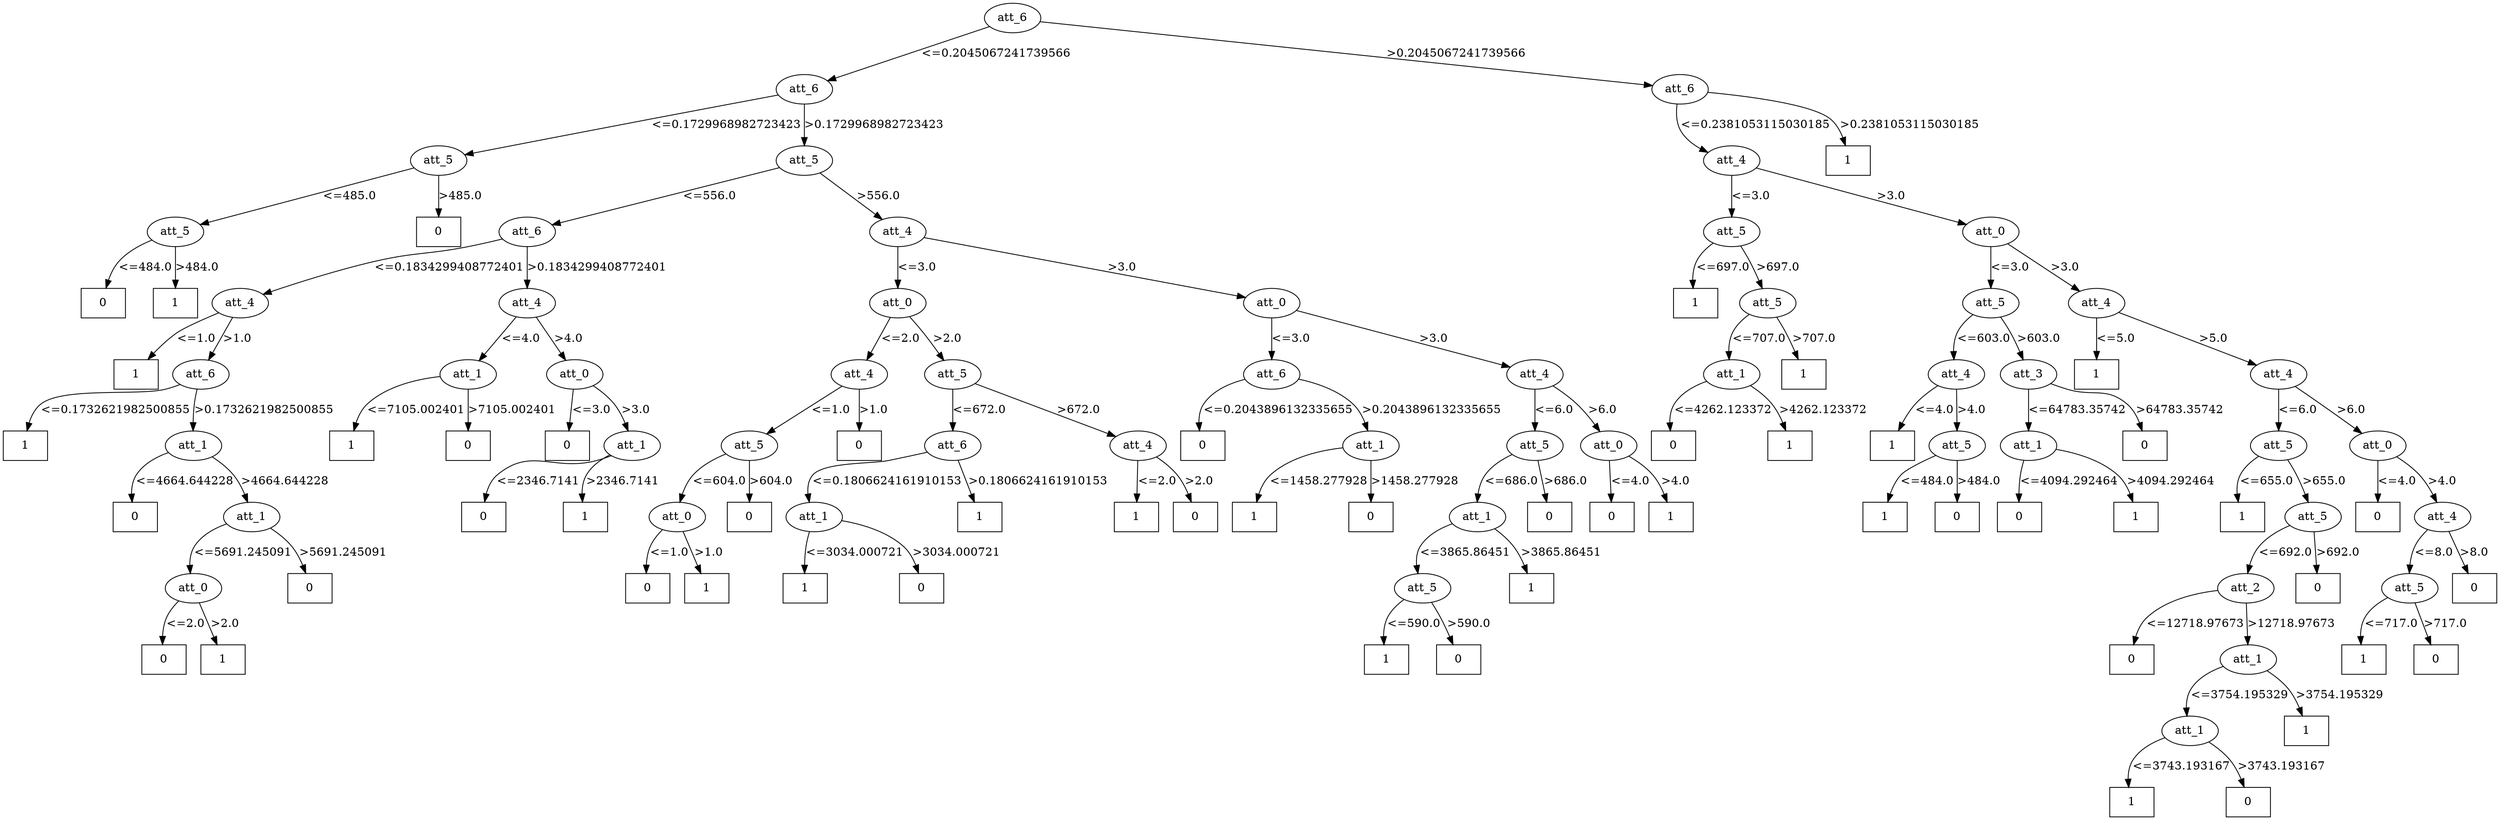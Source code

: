digraph {
	A [label=att_6]
	Ag [label=att_6]
	Agg [label=att_5]
	Aggg [label=att_5]
	Agggg [label=0 shape=box]
	Agggd [label=1 shape=box]
	Aggg -> Agggg [label="<=484.0"]
	Aggg -> Agggd [label=">484.0"]
	Aggd [label=0 shape=box]
	Agg -> Aggg [label="<=485.0"]
	Agg -> Aggd [label=">485.0"]
	Agd [label=att_5]
	Agdg [label=att_6]
	Agdgg [label=att_4]
	Agdggg [label=1 shape=box]
	Agdggd [label=att_6]
	Agdggdg [label=1 shape=box]
	Agdggdd [label=att_1]
	Agdggddg [label=0 shape=box]
	Agdggddd [label=att_1]
	Agdggdddg [label=att_0]
	Agdggdddgg [label=0 shape=box]
	Agdggdddgd [label=1 shape=box]
	Agdggdddg -> Agdggdddgg [label="<=2.0"]
	Agdggdddg -> Agdggdddgd [label=">2.0"]
	Agdggdddd [label=0 shape=box]
	Agdggddd -> Agdggdddg [label="<=5691.245091"]
	Agdggddd -> Agdggdddd [label=">5691.245091"]
	Agdggdd -> Agdggddg [label="<=4664.644228"]
	Agdggdd -> Agdggddd [label=">4664.644228"]
	Agdggd -> Agdggdg [label="<=0.1732621982500855"]
	Agdggd -> Agdggdd [label=">0.1732621982500855"]
	Agdgg -> Agdggg [label="<=1.0"]
	Agdgg -> Agdggd [label=">1.0"]
	Agdgd [label=att_4]
	Agdgdg [label=att_1]
	Agdgdgg [label=1 shape=box]
	Agdgdgd [label=0 shape=box]
	Agdgdg -> Agdgdgg [label="<=7105.002401"]
	Agdgdg -> Agdgdgd [label=">7105.002401"]
	Agdgdd [label=att_0]
	Agdgddg [label=0 shape=box]
	Agdgddd [label=att_1]
	Agdgdddg [label=0 shape=box]
	Agdgdddd [label=1 shape=box]
	Agdgddd -> Agdgdddg [label="<=2346.7141"]
	Agdgddd -> Agdgdddd [label=">2346.7141"]
	Agdgdd -> Agdgddg [label="<=3.0"]
	Agdgdd -> Agdgddd [label=">3.0"]
	Agdgd -> Agdgdg [label="<=4.0"]
	Agdgd -> Agdgdd [label=">4.0"]
	Agdg -> Agdgg [label="<=0.1834299408772401"]
	Agdg -> Agdgd [label=">0.1834299408772401"]
	Agdd [label=att_4]
	Agddg [label=att_0]
	Agddgg [label=att_4]
	Agddggg [label=att_5]
	Agddgggg [label=att_0]
	Agddggggg [label=0 shape=box]
	Agddggggd [label=1 shape=box]
	Agddgggg -> Agddggggg [label="<=1.0"]
	Agddgggg -> Agddggggd [label=">1.0"]
	Agddgggd [label=0 shape=box]
	Agddggg -> Agddgggg [label="<=604.0"]
	Agddggg -> Agddgggd [label=">604.0"]
	Agddggd [label=0 shape=box]
	Agddgg -> Agddggg [label="<=1.0"]
	Agddgg -> Agddggd [label=">1.0"]
	Agddgd [label=att_5]
	Agddgdg [label=att_6]
	Agddgdgg [label=att_1]
	Agddgdggg [label=1 shape=box]
	Agddgdggd [label=0 shape=box]
	Agddgdgg -> Agddgdggg [label="<=3034.000721"]
	Agddgdgg -> Agddgdggd [label=">3034.000721"]
	Agddgdgd [label=1 shape=box]
	Agddgdg -> Agddgdgg [label="<=0.1806624161910153"]
	Agddgdg -> Agddgdgd [label=">0.1806624161910153"]
	Agddgdd [label=att_4]
	Agddgddg [label=1 shape=box]
	Agddgddd [label=0 shape=box]
	Agddgdd -> Agddgddg [label="<=2.0"]
	Agddgdd -> Agddgddd [label=">2.0"]
	Agddgd -> Agddgdg [label="<=672.0"]
	Agddgd -> Agddgdd [label=">672.0"]
	Agddg -> Agddgg [label="<=2.0"]
	Agddg -> Agddgd [label=">2.0"]
	Agddd [label=att_0]
	Agdddg [label=att_6]
	Agdddgg [label=0 shape=box]
	Agdddgd [label=att_1]
	Agdddgdg [label=1 shape=box]
	Agdddgdd [label=0 shape=box]
	Agdddgd -> Agdddgdg [label="<=1458.277928"]
	Agdddgd -> Agdddgdd [label=">1458.277928"]
	Agdddg -> Agdddgg [label="<=0.2043896132335655"]
	Agdddg -> Agdddgd [label=">0.2043896132335655"]
	Agdddd [label=att_4]
	Agddddg [label=att_5]
	Agddddgg [label=att_1]
	Agddddggg [label=att_5]
	Agddddgggg [label=1 shape=box]
	Agddddgggd [label=0 shape=box]
	Agddddggg -> Agddddgggg [label="<=590.0"]
	Agddddggg -> Agddddgggd [label=">590.0"]
	Agddddggd [label=1 shape=box]
	Agddddgg -> Agddddggg [label="<=3865.86451"]
	Agddddgg -> Agddddggd [label=">3865.86451"]
	Agddddgd [label=0 shape=box]
	Agddddg -> Agddddgg [label="<=686.0"]
	Agddddg -> Agddddgd [label=">686.0"]
	Agddddd [label=att_0]
	Agdddddg [label=0 shape=box]
	Agdddddd [label=1 shape=box]
	Agddddd -> Agdddddg [label="<=4.0"]
	Agddddd -> Agdddddd [label=">4.0"]
	Agdddd -> Agddddg [label="<=6.0"]
	Agdddd -> Agddddd [label=">6.0"]
	Agddd -> Agdddg [label="<=3.0"]
	Agddd -> Agdddd [label=">3.0"]
	Agdd -> Agddg [label="<=3.0"]
	Agdd -> Agddd [label=">3.0"]
	Agd -> Agdg [label="<=556.0"]
	Agd -> Agdd [label=">556.0"]
	Ag -> Agg [label="<=0.1729968982723423"]
	Ag -> Agd [label=">0.1729968982723423"]
	Ad [label=att_6]
	Adg [label=att_4]
	Adgg [label=att_5]
	Adggg [label=1 shape=box]
	Adggd [label=att_5]
	Adggdg [label=att_1]
	Adggdgg [label=0 shape=box]
	Adggdgd [label=1 shape=box]
	Adggdg -> Adggdgg [label="<=4262.123372"]
	Adggdg -> Adggdgd [label=">4262.123372"]
	Adggdd [label=1 shape=box]
	Adggd -> Adggdg [label="<=707.0"]
	Adggd -> Adggdd [label=">707.0"]
	Adgg -> Adggg [label="<=697.0"]
	Adgg -> Adggd [label=">697.0"]
	Adgd [label=att_0]
	Adgdg [label=att_5]
	Adgdgg [label=att_4]
	Adgdggg [label=1 shape=box]
	Adgdggd [label=att_5]
	Adgdggdg [label=1 shape=box]
	Adgdggdd [label=0 shape=box]
	Adgdggd -> Adgdggdg [label="<=484.0"]
	Adgdggd -> Adgdggdd [label=">484.0"]
	Adgdgg -> Adgdggg [label="<=4.0"]
	Adgdgg -> Adgdggd [label=">4.0"]
	Adgdgd [label=att_3]
	Adgdgdg [label=att_1]
	Adgdgdgg [label=0 shape=box]
	Adgdgdgd [label=1 shape=box]
	Adgdgdg -> Adgdgdgg [label="<=4094.292464"]
	Adgdgdg -> Adgdgdgd [label=">4094.292464"]
	Adgdgdd [label=0 shape=box]
	Adgdgd -> Adgdgdg [label="<=64783.35742"]
	Adgdgd -> Adgdgdd [label=">64783.35742"]
	Adgdg -> Adgdgg [label="<=603.0"]
	Adgdg -> Adgdgd [label=">603.0"]
	Adgdd [label=att_4]
	Adgddg [label=1 shape=box]
	Adgddd [label=att_4]
	Adgdddg [label=att_5]
	Adgdddgg [label=1 shape=box]
	Adgdddgd [label=att_5]
	Adgdddgdg [label=att_2]
	Adgdddgdgg [label=0 shape=box]
	Adgdddgdgd [label=att_1]
	Adgdddgdgdg [label=att_1]
	Adgdddgdgdgg [label=1 shape=box]
	Adgdddgdgdgd [label=0 shape=box]
	Adgdddgdgdg -> Adgdddgdgdgg [label="<=3743.193167"]
	Adgdddgdgdg -> Adgdddgdgdgd [label=">3743.193167"]
	Adgdddgdgdd [label=1 shape=box]
	Adgdddgdgd -> Adgdddgdgdg [label="<=3754.195329"]
	Adgdddgdgd -> Adgdddgdgdd [label=">3754.195329"]
	Adgdddgdg -> Adgdddgdgg [label="<=12718.97673"]
	Adgdddgdg -> Adgdddgdgd [label=">12718.97673"]
	Adgdddgdd [label=0 shape=box]
	Adgdddgd -> Adgdddgdg [label="<=692.0"]
	Adgdddgd -> Adgdddgdd [label=">692.0"]
	Adgdddg -> Adgdddgg [label="<=655.0"]
	Adgdddg -> Adgdddgd [label=">655.0"]
	Adgdddd [label=att_0]
	Adgddddg [label=0 shape=box]
	Adgddddd [label=att_4]
	Adgdddddg [label=att_5]
	Adgdddddgg [label=1 shape=box]
	Adgdddddgd [label=0 shape=box]
	Adgdddddg -> Adgdddddgg [label="<=717.0"]
	Adgdddddg -> Adgdddddgd [label=">717.0"]
	Adgdddddd [label=0 shape=box]
	Adgddddd -> Adgdddddg [label="<=8.0"]
	Adgddddd -> Adgdddddd [label=">8.0"]
	Adgdddd -> Adgddddg [label="<=4.0"]
	Adgdddd -> Adgddddd [label=">4.0"]
	Adgddd -> Adgdddg [label="<=6.0"]
	Adgddd -> Adgdddd [label=">6.0"]
	Adgdd -> Adgddg [label="<=5.0"]
	Adgdd -> Adgddd [label=">5.0"]
	Adgd -> Adgdg [label="<=3.0"]
	Adgd -> Adgdd [label=">3.0"]
	Adg -> Adgg [label="<=3.0"]
	Adg -> Adgd [label=">3.0"]
	Add [label=1 shape=box]
	Ad -> Adg [label="<=0.2381053115030185"]
	Ad -> Add [label=">0.2381053115030185"]
	A -> Ag [label="<=0.2045067241739566"]
	A -> Ad [label=">0.2045067241739566"]
}
